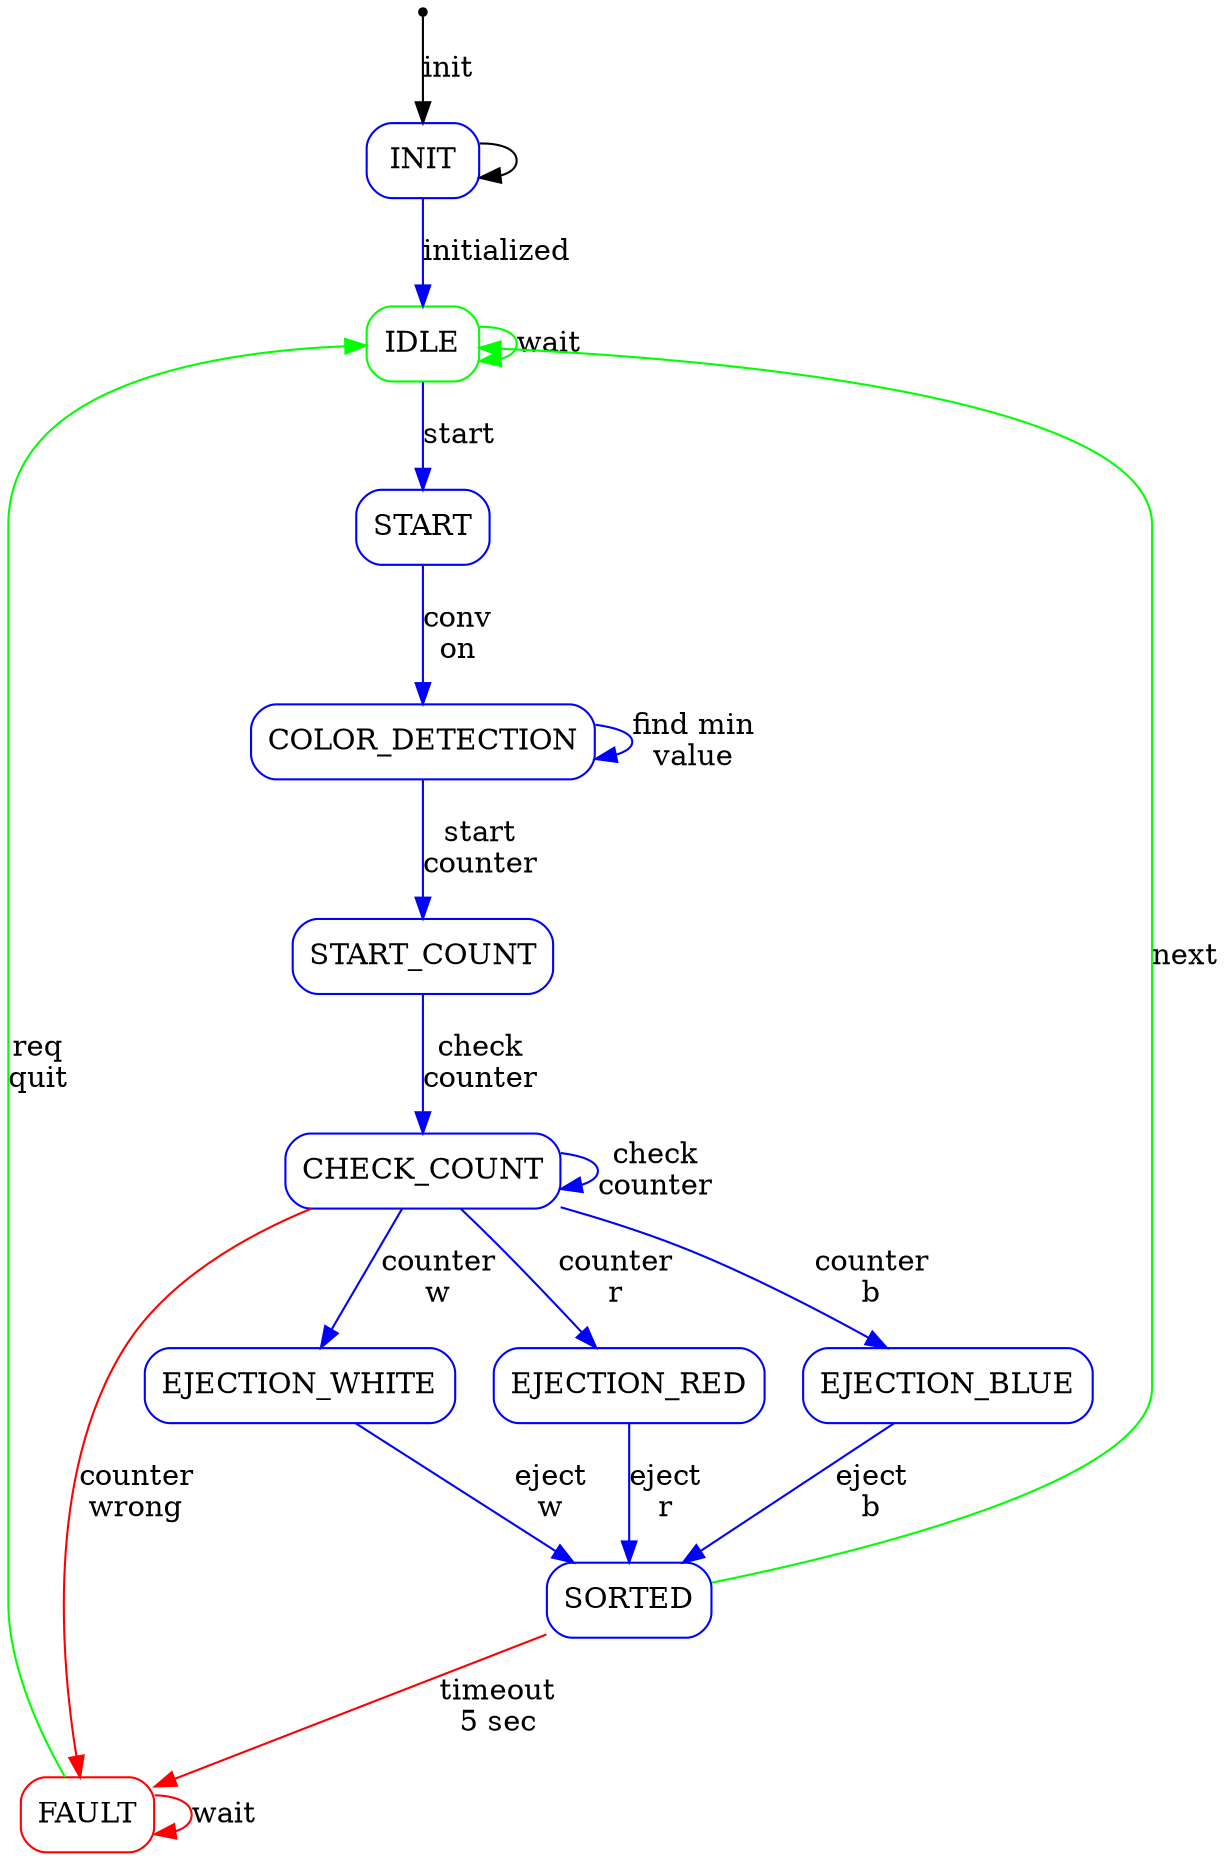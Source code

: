 digraph "generated by DocFsm" {
	node [shape = Mrecord];
	IDLE_0 [color = green, label = "IDLE"];
	FAULT_0 [color = red, label = "FAULT"];
	INIT_0 [color = blue, label = "INIT"];
	START_0 [color = blue, label = "START"];
	COLOR_DETECTION_0 [color = blue, label = "COLOR_DETECTION"];
	START_COUNT_0 [color = blue, label = "START_COUNT"];
	CHECK_COUNT_0 [color = blue, label = "CHECK_COUNT"];
	EJECTION_WHITE_0 [color = blue, label = "EJECTION_WHITE"];
	EJECTION_RED_0 [color = blue, label = "EJECTION_RED"];
	EJECTION_BLUE_0 [color = blue, label = "EJECTION_BLUE"];
	SORTED_0 [color = blue, label = "SORTED"];
	entry0_0 [shape = point, label = "entry0"];
	IDLE_0 -> START_0 [color = blue, label = "start"];
	IDLE_0 -> IDLE_0 [color = green, label = "wait"];
	FAULT_0 -> IDLE_0 [color = green, label = "req\nquit"];
	FAULT_0 -> FAULT_0 [color = red, label = "wait"];
	INIT_0 -> INIT_0;
	INIT_0 -> IDLE_0 [color = blue, label = "initialized"];
	START_0 -> COLOR_DETECTION_0 [color = blue, label = "conv\non"];
	COLOR_DETECTION_0 -> START_COUNT_0 [color = blue, label = "start\ncounter"];
	COLOR_DETECTION_0 -> COLOR_DETECTION_0 [color = blue, label = "find min\nvalue"];
	START_COUNT_0 -> CHECK_COUNT_0 [color = blue, label = "check\ncounter"];
	CHECK_COUNT_0 -> EJECTION_WHITE_0 [color = blue, label = "counter\nw"];
	CHECK_COUNT_0 -> EJECTION_RED_0 [color = blue, label = "counter\nr"];
	CHECK_COUNT_0 -> EJECTION_BLUE_0 [color = blue, label = "counter\nb"];
	CHECK_COUNT_0 -> FAULT_0 [color = red, label = "counter\nwrong"];
	CHECK_COUNT_0 -> CHECK_COUNT_0 [color = blue, label = "check\ncounter"];
	EJECTION_WHITE_0 -> SORTED_0 [color = blue, label = "eject\nw"];
	EJECTION_RED_0 -> SORTED_0 [color = blue, label = "eject\nr"];
	EJECTION_BLUE_0 -> SORTED_0 [color = blue, label = "eject\nb"];
	SORTED_0 -> FAULT_0 [color = red, label = "timeout\n5 sec"];
	SORTED_0 -> IDLE_0 [color = green, label = "next"];
	entry0_0 -> INIT_0 [color = black, label = "init"];
}
